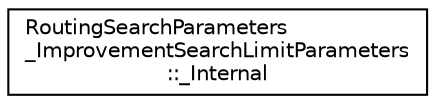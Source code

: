 digraph "Graphical Class Hierarchy"
{
 // LATEX_PDF_SIZE
  edge [fontname="Helvetica",fontsize="10",labelfontname="Helvetica",labelfontsize="10"];
  node [fontname="Helvetica",fontsize="10",shape=record];
  rankdir="LR";
  Node0 [label="RoutingSearchParameters\l_ImprovementSearchLimitParameters\l::_Internal",height=0.2,width=0.4,color="black", fillcolor="white", style="filled",URL="$classoperations__research_1_1_routing_search_parameters___improvement_search_limit_parameters_1_1___internal.html",tooltip=" "];
}
